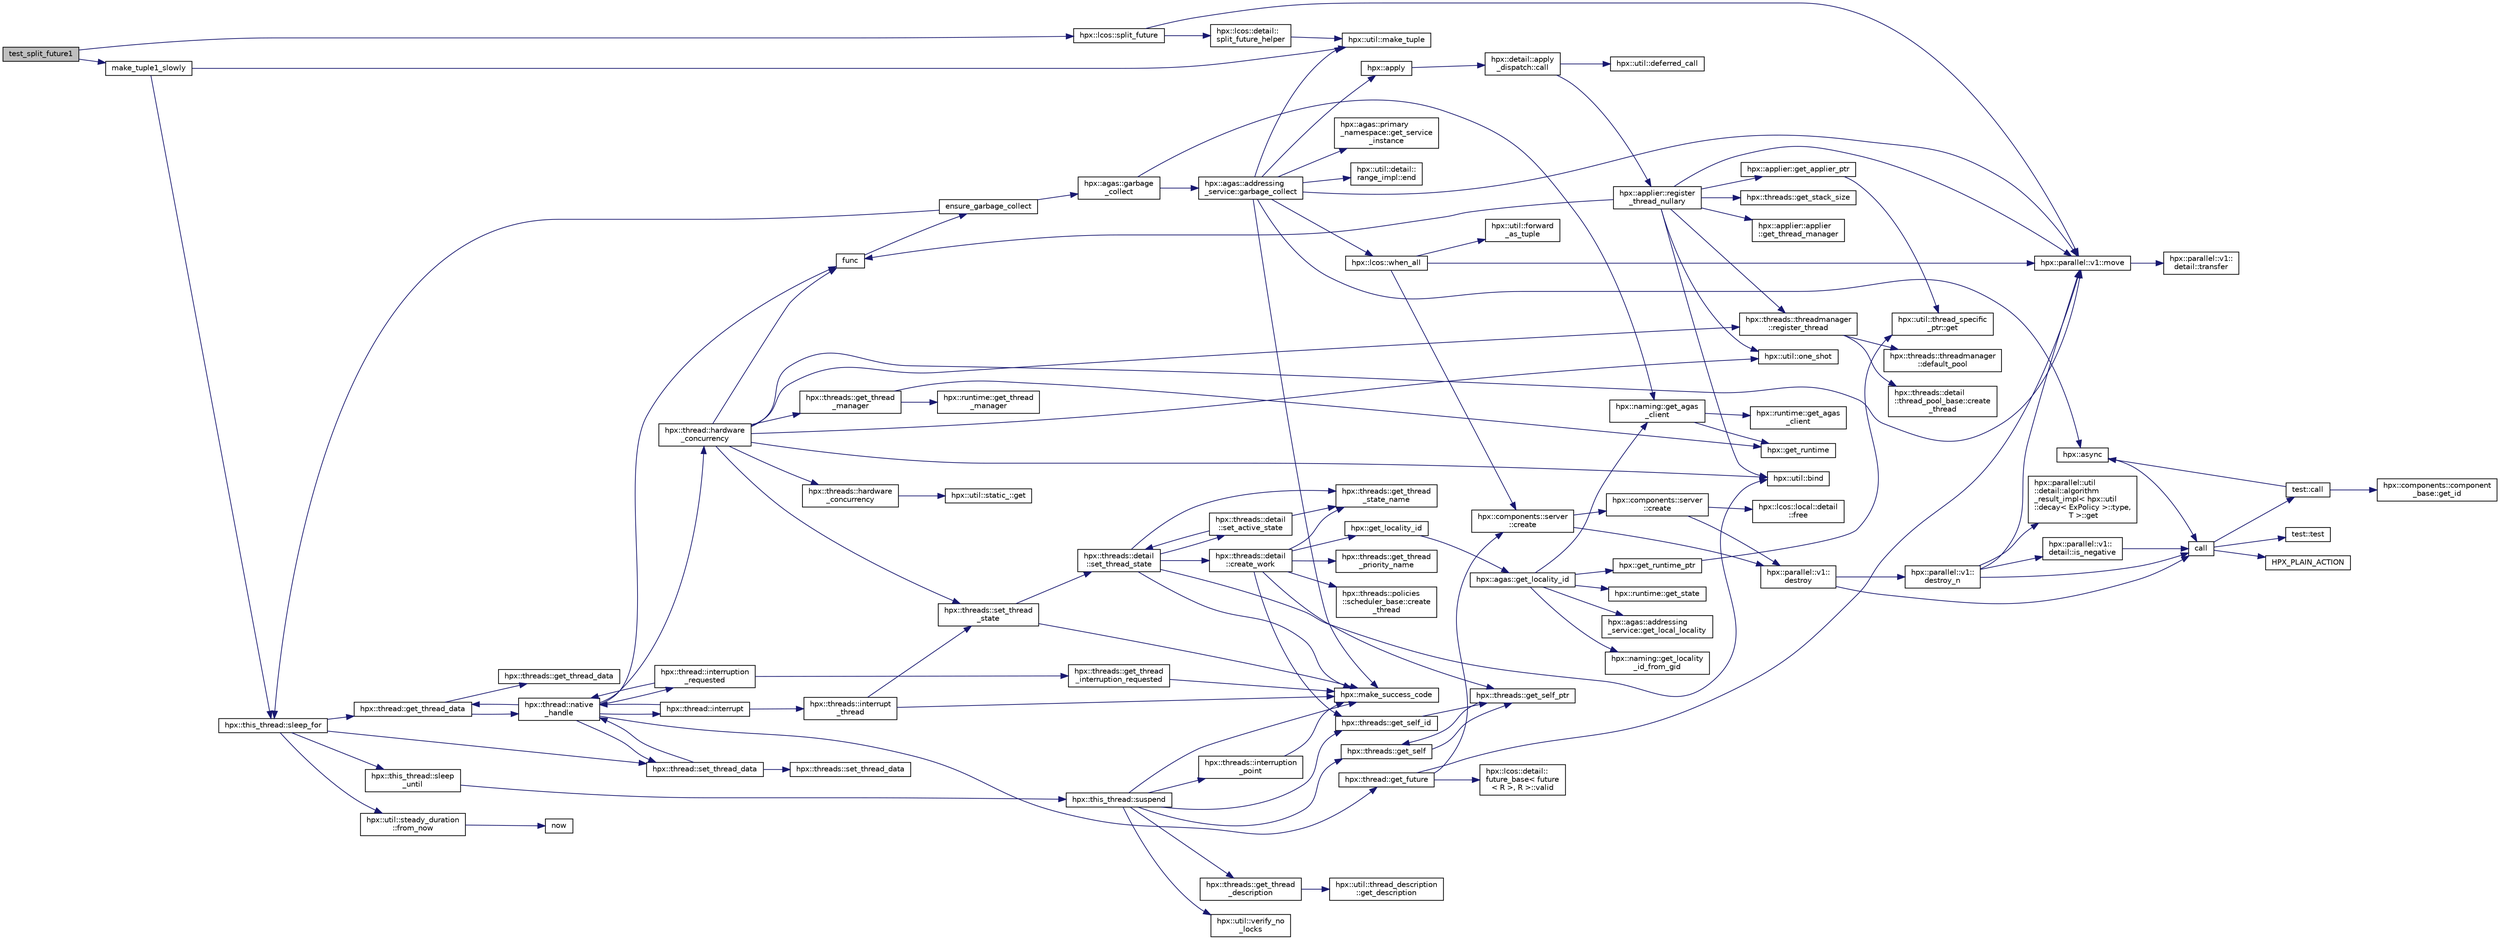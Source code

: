 digraph "test_split_future1"
{
  edge [fontname="Helvetica",fontsize="10",labelfontname="Helvetica",labelfontsize="10"];
  node [fontname="Helvetica",fontsize="10",shape=record];
  rankdir="LR";
  Node800 [label="test_split_future1",height=0.2,width=0.4,color="black", fillcolor="grey75", style="filled", fontcolor="black"];
  Node800 -> Node801 [color="midnightblue",fontsize="10",style="solid",fontname="Helvetica"];
  Node801 [label="make_tuple1_slowly",height=0.2,width=0.4,color="black", fillcolor="white", style="filled",URL="$d0/d69/split__future_8cpp.html#ab83c8df3dddd50a92f5a237faa3bbd3b"];
  Node801 -> Node802 [color="midnightblue",fontsize="10",style="solid",fontname="Helvetica"];
  Node802 [label="hpx::this_thread::sleep_for",height=0.2,width=0.4,color="black", fillcolor="white", style="filled",URL="$d9/d52/namespacehpx_1_1this__thread.html#afc042a5a5fa52eef2d1d177a343435cf"];
  Node802 -> Node803 [color="midnightblue",fontsize="10",style="solid",fontname="Helvetica"];
  Node803 [label="hpx::this_thread::sleep\l_until",height=0.2,width=0.4,color="black", fillcolor="white", style="filled",URL="$d9/d52/namespacehpx_1_1this__thread.html#ae12a853980115b23ff0ab8ca06622658"];
  Node803 -> Node804 [color="midnightblue",fontsize="10",style="solid",fontname="Helvetica"];
  Node804 [label="hpx::this_thread::suspend",height=0.2,width=0.4,color="black", fillcolor="white", style="filled",URL="$d9/d52/namespacehpx_1_1this__thread.html#aca220026fb3014c0881d129fe31c0073"];
  Node804 -> Node805 [color="midnightblue",fontsize="10",style="solid",fontname="Helvetica"];
  Node805 [label="hpx::threads::get_self",height=0.2,width=0.4,color="black", fillcolor="white", style="filled",URL="$d7/d28/namespacehpx_1_1threads.html#a07daf4d6d29233f20d66d41ab7b5b8e8"];
  Node805 -> Node806 [color="midnightblue",fontsize="10",style="solid",fontname="Helvetica"];
  Node806 [label="hpx::threads::get_self_ptr",height=0.2,width=0.4,color="black", fillcolor="white", style="filled",URL="$d7/d28/namespacehpx_1_1threads.html#a22877ae347ad884cde3a51397dad6c53"];
  Node806 -> Node805 [color="midnightblue",fontsize="10",style="solid",fontname="Helvetica"];
  Node804 -> Node807 [color="midnightblue",fontsize="10",style="solid",fontname="Helvetica"];
  Node807 [label="hpx::threads::get_self_id",height=0.2,width=0.4,color="black", fillcolor="white", style="filled",URL="$d7/d28/namespacehpx_1_1threads.html#afafe0f900b9fac3d4ed3c747625c1cfe"];
  Node807 -> Node806 [color="midnightblue",fontsize="10",style="solid",fontname="Helvetica"];
  Node804 -> Node808 [color="midnightblue",fontsize="10",style="solid",fontname="Helvetica"];
  Node808 [label="hpx::threads::interruption\l_point",height=0.2,width=0.4,color="black", fillcolor="white", style="filled",URL="$d7/d28/namespacehpx_1_1threads.html#ada6ec56a12b050707311d8c628089059"];
  Node808 -> Node809 [color="midnightblue",fontsize="10",style="solid",fontname="Helvetica"];
  Node809 [label="hpx::make_success_code",height=0.2,width=0.4,color="black", fillcolor="white", style="filled",URL="$d8/d83/namespacehpx.html#a0e8512a8f49e2a6c8185061181419d8f",tooltip="Returns error_code(hpx::success, \"success\", mode). "];
  Node804 -> Node810 [color="midnightblue",fontsize="10",style="solid",fontname="Helvetica"];
  Node810 [label="hpx::util::verify_no\l_locks",height=0.2,width=0.4,color="black", fillcolor="white", style="filled",URL="$df/dad/namespacehpx_1_1util.html#ae0e1837ee6f09b79b26c2e788d2e9fc9"];
  Node804 -> Node811 [color="midnightblue",fontsize="10",style="solid",fontname="Helvetica"];
  Node811 [label="hpx::threads::get_thread\l_description",height=0.2,width=0.4,color="black", fillcolor="white", style="filled",URL="$d7/d28/namespacehpx_1_1threads.html#a42fc18a7a680f4e8bc633a4b4c956701"];
  Node811 -> Node812 [color="midnightblue",fontsize="10",style="solid",fontname="Helvetica"];
  Node812 [label="hpx::util::thread_description\l::get_description",height=0.2,width=0.4,color="black", fillcolor="white", style="filled",URL="$df/d9e/structhpx_1_1util_1_1thread__description.html#a8c834e14eca6eb228188022577f9f952"];
  Node804 -> Node809 [color="midnightblue",fontsize="10",style="solid",fontname="Helvetica"];
  Node802 -> Node813 [color="midnightblue",fontsize="10",style="solid",fontname="Helvetica"];
  Node813 [label="hpx::util::steady_duration\l::from_now",height=0.2,width=0.4,color="black", fillcolor="white", style="filled",URL="$d9/d4f/classhpx_1_1util_1_1steady__duration.html#a0132206d767cd0f7395507b40111a153"];
  Node813 -> Node814 [color="midnightblue",fontsize="10",style="solid",fontname="Helvetica"];
  Node814 [label="now",height=0.2,width=0.4,color="black", fillcolor="white", style="filled",URL="$de/db3/1d__stencil__1__omp_8cpp.html#a89e9667753dccfac455bd37a7a3a7b16"];
  Node802 -> Node815 [color="midnightblue",fontsize="10",style="solid",fontname="Helvetica"];
  Node815 [label="hpx::thread::get_thread_data",height=0.2,width=0.4,color="black", fillcolor="white", style="filled",URL="$de/d9b/classhpx_1_1thread.html#a4535ef82cec3b953d2c941d20e3e3904"];
  Node815 -> Node816 [color="midnightblue",fontsize="10",style="solid",fontname="Helvetica"];
  Node816 [label="hpx::threads::get_thread_data",height=0.2,width=0.4,color="black", fillcolor="white", style="filled",URL="$d7/d28/namespacehpx_1_1threads.html#a8737931ff6303807225f735b2b384ae4"];
  Node815 -> Node817 [color="midnightblue",fontsize="10",style="solid",fontname="Helvetica"];
  Node817 [label="hpx::thread::native\l_handle",height=0.2,width=0.4,color="black", fillcolor="white", style="filled",URL="$de/d9b/classhpx_1_1thread.html#acf48190d264ab64c1c4ec99d0b421b5a"];
  Node817 -> Node818 [color="midnightblue",fontsize="10",style="solid",fontname="Helvetica"];
  Node818 [label="hpx::thread::hardware\l_concurrency",height=0.2,width=0.4,color="black", fillcolor="white", style="filled",URL="$de/d9b/classhpx_1_1thread.html#a8e4fff210e02485ba493bc3a2a956c03"];
  Node818 -> Node819 [color="midnightblue",fontsize="10",style="solid",fontname="Helvetica"];
  Node819 [label="hpx::threads::hardware\l_concurrency",height=0.2,width=0.4,color="black", fillcolor="white", style="filled",URL="$d7/d28/namespacehpx_1_1threads.html#aa8752a235478d2ad7b5ac467b63ab527"];
  Node819 -> Node820 [color="midnightblue",fontsize="10",style="solid",fontname="Helvetica"];
  Node820 [label="hpx::util::static_::get",height=0.2,width=0.4,color="black", fillcolor="white", style="filled",URL="$d3/dbb/structhpx_1_1util_1_1static__.html#a2967c633948a3bf17a3b5405ef5a8318"];
  Node818 -> Node821 [color="midnightblue",fontsize="10",style="solid",fontname="Helvetica"];
  Node821 [label="func",height=0.2,width=0.4,color="black", fillcolor="white", style="filled",URL="$d8/dfd/id__type__ref__counting__1032_8cpp.html#ab811b86ea5107ffb3351fcaa29d2c652"];
  Node821 -> Node822 [color="midnightblue",fontsize="10",style="solid",fontname="Helvetica"];
  Node822 [label="ensure_garbage_collect",height=0.2,width=0.4,color="black", fillcolor="white", style="filled",URL="$d8/dfd/id__type__ref__counting__1032_8cpp.html#a5264b94bf7c262ac0e521fb290d476d5"];
  Node822 -> Node802 [color="midnightblue",fontsize="10",style="solid",fontname="Helvetica"];
  Node822 -> Node823 [color="midnightblue",fontsize="10",style="solid",fontname="Helvetica"];
  Node823 [label="hpx::agas::garbage\l_collect",height=0.2,width=0.4,color="black", fillcolor="white", style="filled",URL="$dc/d54/namespacehpx_1_1agas.html#a951337adc4f9bd6df00a50737468e911"];
  Node823 -> Node824 [color="midnightblue",fontsize="10",style="solid",fontname="Helvetica"];
  Node824 [label="hpx::naming::get_agas\l_client",height=0.2,width=0.4,color="black", fillcolor="white", style="filled",URL="$d4/dc9/namespacehpx_1_1naming.html#a0408fffd5d34b620712a801b0ae3b032"];
  Node824 -> Node825 [color="midnightblue",fontsize="10",style="solid",fontname="Helvetica"];
  Node825 [label="hpx::get_runtime",height=0.2,width=0.4,color="black", fillcolor="white", style="filled",URL="$d8/d83/namespacehpx.html#aef902cc6c7dd3b9fbadf34d1e850a070"];
  Node824 -> Node826 [color="midnightblue",fontsize="10",style="solid",fontname="Helvetica"];
  Node826 [label="hpx::runtime::get_agas\l_client",height=0.2,width=0.4,color="black", fillcolor="white", style="filled",URL="$d0/d7b/classhpx_1_1runtime.html#aeb5dddd30d6b9861669af8ad44d1a96a"];
  Node823 -> Node827 [color="midnightblue",fontsize="10",style="solid",fontname="Helvetica"];
  Node827 [label="hpx::agas::addressing\l_service::garbage_collect",height=0.2,width=0.4,color="black", fillcolor="white", style="filled",URL="$db/d58/structhpx_1_1agas_1_1addressing__service.html#a87dcae0eacf6e62d5103ebf516d86f63"];
  Node827 -> Node809 [color="midnightblue",fontsize="10",style="solid",fontname="Helvetica"];
  Node827 -> Node828 [color="midnightblue",fontsize="10",style="solid",fontname="Helvetica"];
  Node828 [label="hpx::agas::primary\l_namespace::get_service\l_instance",height=0.2,width=0.4,color="black", fillcolor="white", style="filled",URL="$d1/d43/structhpx_1_1agas_1_1primary__namespace.html#a7630ff0f30ff8c23b13b4672c5350e2e"];
  Node827 -> Node829 [color="midnightblue",fontsize="10",style="solid",fontname="Helvetica"];
  Node829 [label="hpx::util::make_tuple",height=0.2,width=0.4,color="black", fillcolor="white", style="filled",URL="$df/dad/namespacehpx_1_1util.html#a06fa74211a987d208e013f400a9f5328"];
  Node827 -> Node830 [color="midnightblue",fontsize="10",style="solid",fontname="Helvetica"];
  Node830 [label="hpx::util::detail::\lrange_impl::end",height=0.2,width=0.4,color="black", fillcolor="white", style="filled",URL="$d4/d4a/namespacehpx_1_1util_1_1detail_1_1range__impl.html#afb2ea48b0902f52ee4d8b764807b4316"];
  Node827 -> Node831 [color="midnightblue",fontsize="10",style="solid",fontname="Helvetica"];
  Node831 [label="hpx::apply",height=0.2,width=0.4,color="black", fillcolor="white", style="filled",URL="$d8/d83/namespacehpx.html#aa87762f0db0731d385f3fdfdb25d59fc"];
  Node831 -> Node832 [color="midnightblue",fontsize="10",style="solid",fontname="Helvetica"];
  Node832 [label="hpx::detail::apply\l_dispatch::call",height=0.2,width=0.4,color="black", fillcolor="white", style="filled",URL="$db/de8/structhpx_1_1detail_1_1apply__dispatch.html#a0755fab16d281e74bcff0f8045be9459"];
  Node832 -> Node833 [color="midnightblue",fontsize="10",style="solid",fontname="Helvetica"];
  Node833 [label="hpx::applier::register\l_thread_nullary",height=0.2,width=0.4,color="black", fillcolor="white", style="filled",URL="$d8/dcb/namespacehpx_1_1applier.html#a401cd1145927e58d74d1eb52aaccd936"];
  Node833 -> Node834 [color="midnightblue",fontsize="10",style="solid",fontname="Helvetica"];
  Node834 [label="hpx::applier::get_applier_ptr",height=0.2,width=0.4,color="black", fillcolor="white", style="filled",URL="$d8/dcb/namespacehpx_1_1applier.html#a617483cf2b77ad3a0aa428ade7b35299"];
  Node834 -> Node835 [color="midnightblue",fontsize="10",style="solid",fontname="Helvetica"];
  Node835 [label="hpx::util::thread_specific\l_ptr::get",height=0.2,width=0.4,color="black", fillcolor="white", style="filled",URL="$d4/d4c/structhpx_1_1util_1_1thread__specific__ptr.html#a3b27d8520710478aa41d1f74206bdba9"];
  Node833 -> Node821 [color="midnightblue",fontsize="10",style="solid",fontname="Helvetica"];
  Node833 -> Node836 [color="midnightblue",fontsize="10",style="solid",fontname="Helvetica"];
  Node836 [label="hpx::util::bind",height=0.2,width=0.4,color="black", fillcolor="white", style="filled",URL="$df/dad/namespacehpx_1_1util.html#ad844caedf82a0173d6909d910c3e48c6"];
  Node833 -> Node837 [color="midnightblue",fontsize="10",style="solid",fontname="Helvetica"];
  Node837 [label="hpx::util::one_shot",height=0.2,width=0.4,color="black", fillcolor="white", style="filled",URL="$df/dad/namespacehpx_1_1util.html#a273e61be42a72415291e0ec0a4f28c7a"];
  Node833 -> Node838 [color="midnightblue",fontsize="10",style="solid",fontname="Helvetica"];
  Node838 [label="hpx::parallel::v1::move",height=0.2,width=0.4,color="black", fillcolor="white", style="filled",URL="$db/db9/namespacehpx_1_1parallel_1_1v1.html#aa7c4ede081ce786c9d1eb1adff495cfc"];
  Node838 -> Node839 [color="midnightblue",fontsize="10",style="solid",fontname="Helvetica"];
  Node839 [label="hpx::parallel::v1::\ldetail::transfer",height=0.2,width=0.4,color="black", fillcolor="white", style="filled",URL="$d2/ddd/namespacehpx_1_1parallel_1_1v1_1_1detail.html#ab1b56a05e1885ca7cc7ffa1804dd2f3c"];
  Node833 -> Node840 [color="midnightblue",fontsize="10",style="solid",fontname="Helvetica"];
  Node840 [label="hpx::threads::get_stack_size",height=0.2,width=0.4,color="black", fillcolor="white", style="filled",URL="$d7/d28/namespacehpx_1_1threads.html#af597241b3c2785150be206737ca04aa6",tooltip="The get_stack_size function is part of the thread related API. It. "];
  Node833 -> Node841 [color="midnightblue",fontsize="10",style="solid",fontname="Helvetica"];
  Node841 [label="hpx::applier::applier\l::get_thread_manager",height=0.2,width=0.4,color="black", fillcolor="white", style="filled",URL="$da/dcb/classhpx_1_1applier_1_1applier.html#acc36d583973701e573be39da97bba866",tooltip="Access the thread-manager instance associated with this applier. "];
  Node833 -> Node842 [color="midnightblue",fontsize="10",style="solid",fontname="Helvetica"];
  Node842 [label="hpx::threads::threadmanager\l::register_thread",height=0.2,width=0.4,color="black", fillcolor="white", style="filled",URL="$d5/daa/classhpx_1_1threads_1_1threadmanager.html#a7f79c7578e08a60ca45eb276ce8133d8"];
  Node842 -> Node843 [color="midnightblue",fontsize="10",style="solid",fontname="Helvetica"];
  Node843 [label="hpx::threads::threadmanager\l::default_pool",height=0.2,width=0.4,color="black", fillcolor="white", style="filled",URL="$d5/daa/classhpx_1_1threads_1_1threadmanager.html#a851f067d03b5dd1c5e6a9a6a841e05df"];
  Node842 -> Node844 [color="midnightblue",fontsize="10",style="solid",fontname="Helvetica"];
  Node844 [label="hpx::threads::detail\l::thread_pool_base::create\l_thread",height=0.2,width=0.4,color="black", fillcolor="white", style="filled",URL="$de/dae/classhpx_1_1threads_1_1detail_1_1thread__pool__base.html#ad35d3779eef6f4528e62a26d71b34b34"];
  Node832 -> Node845 [color="midnightblue",fontsize="10",style="solid",fontname="Helvetica"];
  Node845 [label="hpx::util::deferred_call",height=0.2,width=0.4,color="black", fillcolor="white", style="filled",URL="$df/dad/namespacehpx_1_1util.html#acdded623c658a7a3436f7e76bc9d881c"];
  Node827 -> Node838 [color="midnightblue",fontsize="10",style="solid",fontname="Helvetica"];
  Node827 -> Node846 [color="midnightblue",fontsize="10",style="solid",fontname="Helvetica"];
  Node846 [label="hpx::async",height=0.2,width=0.4,color="black", fillcolor="white", style="filled",URL="$d8/d83/namespacehpx.html#acb7d8e37b73b823956ce144f9a57eaa4"];
  Node846 -> Node847 [color="midnightblue",fontsize="10",style="solid",fontname="Helvetica"];
  Node847 [label="call",height=0.2,width=0.4,color="black", fillcolor="white", style="filled",URL="$d2/d67/promise__1620_8cpp.html#a58357f0b82bc761e1d0b9091ed563a70"];
  Node847 -> Node848 [color="midnightblue",fontsize="10",style="solid",fontname="Helvetica"];
  Node848 [label="test::test",height=0.2,width=0.4,color="black", fillcolor="white", style="filled",URL="$d8/d89/structtest.html#ab42d5ece712d716b04cb3f686f297a26"];
  Node847 -> Node849 [color="midnightblue",fontsize="10",style="solid",fontname="Helvetica"];
  Node849 [label="HPX_PLAIN_ACTION",height=0.2,width=0.4,color="black", fillcolor="white", style="filled",URL="$d2/d67/promise__1620_8cpp.html#ab96aab827a4b1fcaf66cfe0ba83fef23"];
  Node847 -> Node850 [color="midnightblue",fontsize="10",style="solid",fontname="Helvetica"];
  Node850 [label="test::call",height=0.2,width=0.4,color="black", fillcolor="white", style="filled",URL="$d8/d89/structtest.html#aeb29e7ed6518b9426ccf1344c52620ae"];
  Node850 -> Node846 [color="midnightblue",fontsize="10",style="solid",fontname="Helvetica"];
  Node850 -> Node851 [color="midnightblue",fontsize="10",style="solid",fontname="Helvetica"];
  Node851 [label="hpx::components::component\l_base::get_id",height=0.2,width=0.4,color="black", fillcolor="white", style="filled",URL="$d2/de6/classhpx_1_1components_1_1component__base.html#a4c8fd93514039bdf01c48d66d82b19cd"];
  Node827 -> Node852 [color="midnightblue",fontsize="10",style="solid",fontname="Helvetica"];
  Node852 [label="hpx::lcos::when_all",height=0.2,width=0.4,color="black", fillcolor="white", style="filled",URL="$d2/dc9/namespacehpx_1_1lcos.html#a1a6fb024d8690923fb185d5aee204d54"];
  Node852 -> Node853 [color="midnightblue",fontsize="10",style="solid",fontname="Helvetica"];
  Node853 [label="hpx::util::forward\l_as_tuple",height=0.2,width=0.4,color="black", fillcolor="white", style="filled",URL="$df/dad/namespacehpx_1_1util.html#ab7c31e3f24c3302a4f67b6735a6fa597"];
  Node852 -> Node838 [color="midnightblue",fontsize="10",style="solid",fontname="Helvetica"];
  Node852 -> Node854 [color="midnightblue",fontsize="10",style="solid",fontname="Helvetica"];
  Node854 [label="hpx::components::server\l::create",height=0.2,width=0.4,color="black", fillcolor="white", style="filled",URL="$d2/da2/namespacehpx_1_1components_1_1server.html#ac776c89f3d68ceb910e8cee9fa937ab4",tooltip="Create arrays of components using their default constructor. "];
  Node854 -> Node855 [color="midnightblue",fontsize="10",style="solid",fontname="Helvetica"];
  Node855 [label="hpx::components::server\l::create",height=0.2,width=0.4,color="black", fillcolor="white", style="filled",URL="$d2/da2/namespacehpx_1_1components_1_1server.html#a77d26de181c97b444565e230577981bd"];
  Node855 -> Node856 [color="midnightblue",fontsize="10",style="solid",fontname="Helvetica"];
  Node856 [label="hpx::lcos::local::detail\l::free",height=0.2,width=0.4,color="black", fillcolor="white", style="filled",URL="$d4/dcb/namespacehpx_1_1lcos_1_1local_1_1detail.html#a55a940f019734e9bb045dc123cd80e48"];
  Node855 -> Node857 [color="midnightblue",fontsize="10",style="solid",fontname="Helvetica"];
  Node857 [label="hpx::parallel::v1::\ldestroy",height=0.2,width=0.4,color="black", fillcolor="white", style="filled",URL="$db/db9/namespacehpx_1_1parallel_1_1v1.html#acf303558375048e8a7cc9a2c2e09477f"];
  Node857 -> Node847 [color="midnightblue",fontsize="10",style="solid",fontname="Helvetica"];
  Node857 -> Node858 [color="midnightblue",fontsize="10",style="solid",fontname="Helvetica"];
  Node858 [label="hpx::parallel::v1::\ldestroy_n",height=0.2,width=0.4,color="black", fillcolor="white", style="filled",URL="$db/db9/namespacehpx_1_1parallel_1_1v1.html#a71d0691132a300690163f5636bcd5bd3"];
  Node858 -> Node859 [color="midnightblue",fontsize="10",style="solid",fontname="Helvetica"];
  Node859 [label="hpx::parallel::v1::\ldetail::is_negative",height=0.2,width=0.4,color="black", fillcolor="white", style="filled",URL="$d2/ddd/namespacehpx_1_1parallel_1_1v1_1_1detail.html#adf2e40fc4b20ad0fd442ee3118a4d527"];
  Node859 -> Node847 [color="midnightblue",fontsize="10",style="solid",fontname="Helvetica"];
  Node858 -> Node860 [color="midnightblue",fontsize="10",style="solid",fontname="Helvetica"];
  Node860 [label="hpx::parallel::util\l::detail::algorithm\l_result_impl\< hpx::util\l::decay\< ExPolicy \>::type,\l T \>::get",height=0.2,width=0.4,color="black", fillcolor="white", style="filled",URL="$d2/d42/structhpx_1_1parallel_1_1util_1_1detail_1_1algorithm__result__impl.html#ab5b051e8ec74eff5e0e62fd63f5d377e"];
  Node858 -> Node838 [color="midnightblue",fontsize="10",style="solid",fontname="Helvetica"];
  Node858 -> Node847 [color="midnightblue",fontsize="10",style="solid",fontname="Helvetica"];
  Node854 -> Node857 [color="midnightblue",fontsize="10",style="solid",fontname="Helvetica"];
  Node818 -> Node836 [color="midnightblue",fontsize="10",style="solid",fontname="Helvetica"];
  Node818 -> Node837 [color="midnightblue",fontsize="10",style="solid",fontname="Helvetica"];
  Node818 -> Node838 [color="midnightblue",fontsize="10",style="solid",fontname="Helvetica"];
  Node818 -> Node861 [color="midnightblue",fontsize="10",style="solid",fontname="Helvetica"];
  Node861 [label="hpx::threads::get_thread\l_manager",height=0.2,width=0.4,color="black", fillcolor="white", style="filled",URL="$d7/d28/namespacehpx_1_1threads.html#a076973c3a53beadde7d967e22c4f6cce"];
  Node861 -> Node825 [color="midnightblue",fontsize="10",style="solid",fontname="Helvetica"];
  Node861 -> Node862 [color="midnightblue",fontsize="10",style="solid",fontname="Helvetica"];
  Node862 [label="hpx::runtime::get_thread\l_manager",height=0.2,width=0.4,color="black", fillcolor="white", style="filled",URL="$d0/d7b/classhpx_1_1runtime.html#a865b12d57fcd44a8d3dda3e35414f563"];
  Node818 -> Node842 [color="midnightblue",fontsize="10",style="solid",fontname="Helvetica"];
  Node818 -> Node863 [color="midnightblue",fontsize="10",style="solid",fontname="Helvetica"];
  Node863 [label="hpx::threads::set_thread\l_state",height=0.2,width=0.4,color="black", fillcolor="white", style="filled",URL="$d7/d28/namespacehpx_1_1threads.html#ac0690ad16ad778bcc79dcd727cc33025",tooltip="Set the thread state of the thread referenced by the thread_id id. "];
  Node863 -> Node809 [color="midnightblue",fontsize="10",style="solid",fontname="Helvetica"];
  Node863 -> Node864 [color="midnightblue",fontsize="10",style="solid",fontname="Helvetica"];
  Node864 [label="hpx::threads::detail\l::set_thread_state",height=0.2,width=0.4,color="black", fillcolor="white", style="filled",URL="$d2/dd1/namespacehpx_1_1threads_1_1detail.html#af85ddc854c4a149bf1738eb1b111b9ab"];
  Node864 -> Node865 [color="midnightblue",fontsize="10",style="solid",fontname="Helvetica"];
  Node865 [label="hpx::threads::get_thread\l_state_name",height=0.2,width=0.4,color="black", fillcolor="white", style="filled",URL="$d7/d28/namespacehpx_1_1threads.html#a26f91ea8d2195f165c033241c5cd11db"];
  Node864 -> Node809 [color="midnightblue",fontsize="10",style="solid",fontname="Helvetica"];
  Node864 -> Node836 [color="midnightblue",fontsize="10",style="solid",fontname="Helvetica"];
  Node864 -> Node866 [color="midnightblue",fontsize="10",style="solid",fontname="Helvetica"];
  Node866 [label="hpx::threads::detail\l::set_active_state",height=0.2,width=0.4,color="black", fillcolor="white", style="filled",URL="$d2/dd1/namespacehpx_1_1threads_1_1detail.html#a45884a5bf04ad66a4f259231a3947e76"];
  Node866 -> Node865 [color="midnightblue",fontsize="10",style="solid",fontname="Helvetica"];
  Node866 -> Node864 [color="midnightblue",fontsize="10",style="solid",fontname="Helvetica"];
  Node864 -> Node867 [color="midnightblue",fontsize="10",style="solid",fontname="Helvetica"];
  Node867 [label="hpx::threads::detail\l::create_work",height=0.2,width=0.4,color="black", fillcolor="white", style="filled",URL="$d2/dd1/namespacehpx_1_1threads_1_1detail.html#ae22384a3c1b1a1940032fad068fb54b1"];
  Node867 -> Node865 [color="midnightblue",fontsize="10",style="solid",fontname="Helvetica"];
  Node867 -> Node868 [color="midnightblue",fontsize="10",style="solid",fontname="Helvetica"];
  Node868 [label="hpx::threads::get_thread\l_priority_name",height=0.2,width=0.4,color="black", fillcolor="white", style="filled",URL="$d7/d28/namespacehpx_1_1threads.html#a9c6b2fec0c1cf5b06ff83ce756ca6d42"];
  Node867 -> Node806 [color="midnightblue",fontsize="10",style="solid",fontname="Helvetica"];
  Node867 -> Node807 [color="midnightblue",fontsize="10",style="solid",fontname="Helvetica"];
  Node867 -> Node869 [color="midnightblue",fontsize="10",style="solid",fontname="Helvetica"];
  Node869 [label="hpx::get_locality_id",height=0.2,width=0.4,color="black", fillcolor="white", style="filled",URL="$d8/d83/namespacehpx.html#a158d7c54a657bb364c1704033010697b",tooltip="Return the number of the locality this function is being called from. "];
  Node869 -> Node870 [color="midnightblue",fontsize="10",style="solid",fontname="Helvetica"];
  Node870 [label="hpx::agas::get_locality_id",height=0.2,width=0.4,color="black", fillcolor="white", style="filled",URL="$dc/d54/namespacehpx_1_1agas.html#a491cc2ddecdf0f1a9129900caa6a4d3e"];
  Node870 -> Node871 [color="midnightblue",fontsize="10",style="solid",fontname="Helvetica"];
  Node871 [label="hpx::get_runtime_ptr",height=0.2,width=0.4,color="black", fillcolor="white", style="filled",URL="$d8/d83/namespacehpx.html#af29daf2bb3e01b4d6495a1742b6cce64"];
  Node871 -> Node835 [color="midnightblue",fontsize="10",style="solid",fontname="Helvetica"];
  Node870 -> Node872 [color="midnightblue",fontsize="10",style="solid",fontname="Helvetica"];
  Node872 [label="hpx::runtime::get_state",height=0.2,width=0.4,color="black", fillcolor="white", style="filled",URL="$d0/d7b/classhpx_1_1runtime.html#ab405f80e060dac95d624520f38b0524c"];
  Node870 -> Node824 [color="midnightblue",fontsize="10",style="solid",fontname="Helvetica"];
  Node870 -> Node873 [color="midnightblue",fontsize="10",style="solid",fontname="Helvetica"];
  Node873 [label="hpx::agas::addressing\l_service::get_local_locality",height=0.2,width=0.4,color="black", fillcolor="white", style="filled",URL="$db/d58/structhpx_1_1agas_1_1addressing__service.html#ab52c19a37c2a7a006c6c15f90ad0539c"];
  Node870 -> Node874 [color="midnightblue",fontsize="10",style="solid",fontname="Helvetica"];
  Node874 [label="hpx::naming::get_locality\l_id_from_gid",height=0.2,width=0.4,color="black", fillcolor="white", style="filled",URL="$d4/dc9/namespacehpx_1_1naming.html#a7fd43037784560bd04fda9b49e33529f"];
  Node867 -> Node875 [color="midnightblue",fontsize="10",style="solid",fontname="Helvetica"];
  Node875 [label="hpx::threads::policies\l::scheduler_base::create\l_thread",height=0.2,width=0.4,color="black", fillcolor="white", style="filled",URL="$dd/d7e/structhpx_1_1threads_1_1policies_1_1scheduler__base.html#ad3b05cd7f363cc8e8410ce368c3794e0"];
  Node817 -> Node876 [color="midnightblue",fontsize="10",style="solid",fontname="Helvetica"];
  Node876 [label="hpx::thread::interrupt",height=0.2,width=0.4,color="black", fillcolor="white", style="filled",URL="$de/d9b/classhpx_1_1thread.html#ac34d0d033aa743c476a79dbc2e1a8a39"];
  Node876 -> Node877 [color="midnightblue",fontsize="10",style="solid",fontname="Helvetica"];
  Node877 [label="hpx::threads::interrupt\l_thread",height=0.2,width=0.4,color="black", fillcolor="white", style="filled",URL="$d7/d28/namespacehpx_1_1threads.html#a6bdda1a2aab61b9b13d274b5155d7e73"];
  Node877 -> Node809 [color="midnightblue",fontsize="10",style="solid",fontname="Helvetica"];
  Node877 -> Node863 [color="midnightblue",fontsize="10",style="solid",fontname="Helvetica"];
  Node876 -> Node817 [color="midnightblue",fontsize="10",style="solid",fontname="Helvetica"];
  Node817 -> Node878 [color="midnightblue",fontsize="10",style="solid",fontname="Helvetica"];
  Node878 [label="hpx::thread::interruption\l_requested",height=0.2,width=0.4,color="black", fillcolor="white", style="filled",URL="$de/d9b/classhpx_1_1thread.html#a33276bb4c20bbb0b1978944e18ef71b8"];
  Node878 -> Node879 [color="midnightblue",fontsize="10",style="solid",fontname="Helvetica"];
  Node879 [label="hpx::threads::get_thread\l_interruption_requested",height=0.2,width=0.4,color="black", fillcolor="white", style="filled",URL="$d7/d28/namespacehpx_1_1threads.html#ae64a7fdb8b5c8bac7be0c8282672a03b"];
  Node879 -> Node809 [color="midnightblue",fontsize="10",style="solid",fontname="Helvetica"];
  Node878 -> Node817 [color="midnightblue",fontsize="10",style="solid",fontname="Helvetica"];
  Node817 -> Node880 [color="midnightblue",fontsize="10",style="solid",fontname="Helvetica"];
  Node880 [label="hpx::thread::get_future",height=0.2,width=0.4,color="black", fillcolor="white", style="filled",URL="$de/d9b/classhpx_1_1thread.html#a87fdb0d8da826366fc190ed224900a64"];
  Node880 -> Node881 [color="midnightblue",fontsize="10",style="solid",fontname="Helvetica"];
  Node881 [label="hpx::lcos::detail::\lfuture_base\< future\l\< R \>, R \>::valid",height=0.2,width=0.4,color="black", fillcolor="white", style="filled",URL="$d5/dd7/classhpx_1_1lcos_1_1detail_1_1future__base.html#aaf7beb7374815614363033bd96573e75"];
  Node880 -> Node854 [color="midnightblue",fontsize="10",style="solid",fontname="Helvetica"];
  Node880 -> Node838 [color="midnightblue",fontsize="10",style="solid",fontname="Helvetica"];
  Node817 -> Node815 [color="midnightblue",fontsize="10",style="solid",fontname="Helvetica"];
  Node817 -> Node882 [color="midnightblue",fontsize="10",style="solid",fontname="Helvetica"];
  Node882 [label="hpx::thread::set_thread_data",height=0.2,width=0.4,color="black", fillcolor="white", style="filled",URL="$de/d9b/classhpx_1_1thread.html#a7317a3cf5251f3b33c990449570d4cea"];
  Node882 -> Node883 [color="midnightblue",fontsize="10",style="solid",fontname="Helvetica"];
  Node883 [label="hpx::threads::set_thread_data",height=0.2,width=0.4,color="black", fillcolor="white", style="filled",URL="$d7/d28/namespacehpx_1_1threads.html#a00a625acc149fce3ae38e4340454acf7"];
  Node882 -> Node817 [color="midnightblue",fontsize="10",style="solid",fontname="Helvetica"];
  Node817 -> Node821 [color="midnightblue",fontsize="10",style="solid",fontname="Helvetica"];
  Node802 -> Node882 [color="midnightblue",fontsize="10",style="solid",fontname="Helvetica"];
  Node801 -> Node829 [color="midnightblue",fontsize="10",style="solid",fontname="Helvetica"];
  Node800 -> Node884 [color="midnightblue",fontsize="10",style="solid",fontname="Helvetica"];
  Node884 [label="hpx::lcos::split_future",height=0.2,width=0.4,color="black", fillcolor="white", style="filled",URL="$d2/dc9/namespacehpx_1_1lcos.html#a90f5d1dd213b6d418ec505f71bdb947b"];
  Node884 -> Node885 [color="midnightblue",fontsize="10",style="solid",fontname="Helvetica"];
  Node885 [label="hpx::lcos::detail::\lsplit_future_helper",height=0.2,width=0.4,color="black", fillcolor="white", style="filled",URL="$d4/d6c/namespacehpx_1_1lcos_1_1detail.html#a141dcf770f8044b036eaf020c90e5013"];
  Node885 -> Node829 [color="midnightblue",fontsize="10",style="solid",fontname="Helvetica"];
  Node884 -> Node838 [color="midnightblue",fontsize="10",style="solid",fontname="Helvetica"];
}
